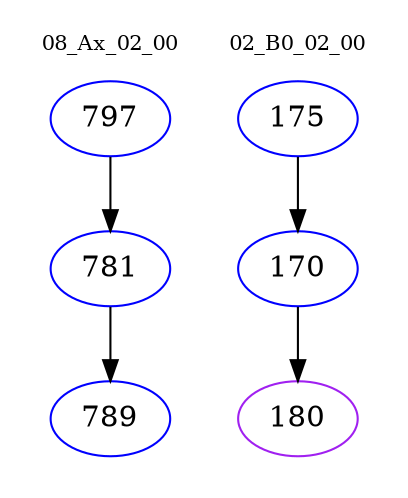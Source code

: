 digraph{
subgraph cluster_0 {
color = white
label = "08_Ax_02_00";
fontsize=10;
T0_797 [label="797", color="blue"]
T0_797 -> T0_781 [color="black"]
T0_781 [label="781", color="blue"]
T0_781 -> T0_789 [color="black"]
T0_789 [label="789", color="blue"]
}
subgraph cluster_1 {
color = white
label = "02_B0_02_00";
fontsize=10;
T1_175 [label="175", color="blue"]
T1_175 -> T1_170 [color="black"]
T1_170 [label="170", color="blue"]
T1_170 -> T1_180 [color="black"]
T1_180 [label="180", color="purple"]
}
}
